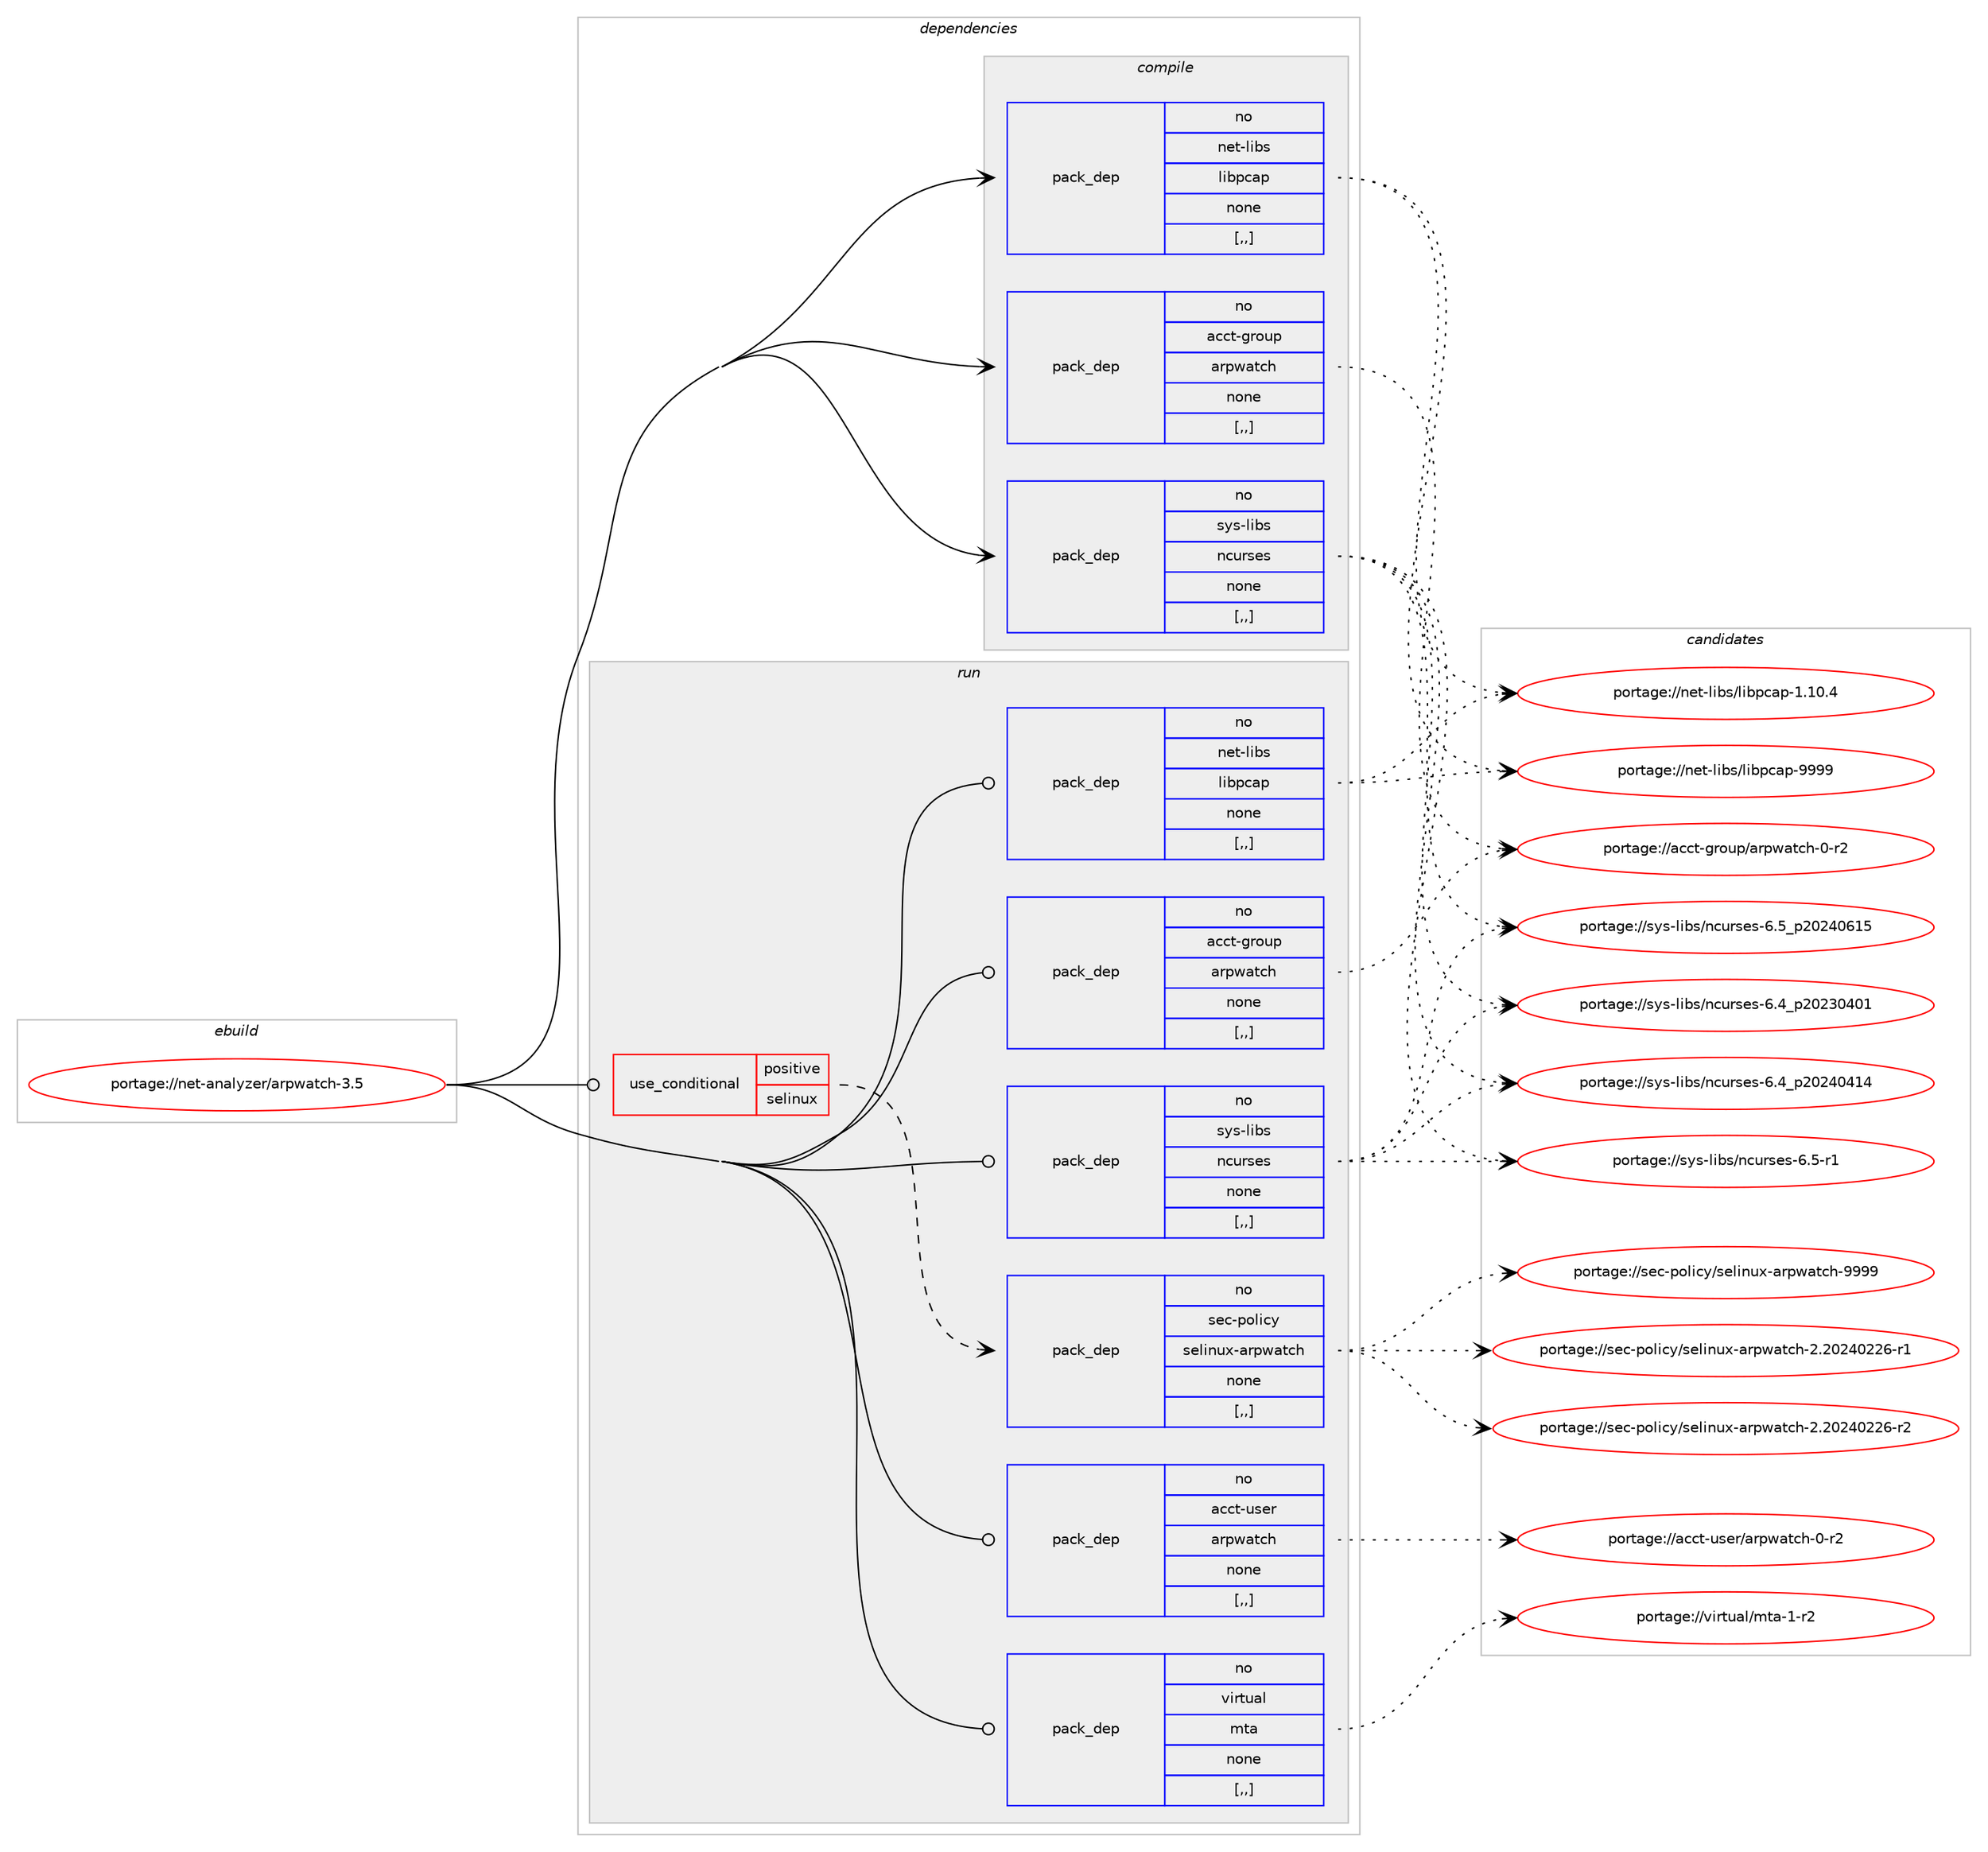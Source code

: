 digraph prolog {

# *************
# Graph options
# *************

newrank=true;
concentrate=true;
compound=true;
graph [rankdir=LR,fontname=Helvetica,fontsize=10,ranksep=1.5];#, ranksep=2.5, nodesep=0.2];
edge  [arrowhead=vee];
node  [fontname=Helvetica,fontsize=10];

# **********
# The ebuild
# **********

subgraph cluster_leftcol {
color=gray;
rank=same;
label=<<i>ebuild</i>>;
id [label="portage://net-analyzer/arpwatch-3.5", color=red, width=4, href="../net-analyzer/arpwatch-3.5.svg"];
}

# ****************
# The dependencies
# ****************

subgraph cluster_midcol {
color=gray;
label=<<i>dependencies</i>>;
subgraph cluster_compile {
fillcolor="#eeeeee";
style=filled;
label=<<i>compile</i>>;
subgraph pack241589 {
dependency328581 [label=<<TABLE BORDER="0" CELLBORDER="1" CELLSPACING="0" CELLPADDING="4" WIDTH="220"><TR><TD ROWSPAN="6" CELLPADDING="30">pack_dep</TD></TR><TR><TD WIDTH="110">no</TD></TR><TR><TD>acct-group</TD></TR><TR><TD>arpwatch</TD></TR><TR><TD>none</TD></TR><TR><TD>[,,]</TD></TR></TABLE>>, shape=none, color=blue];
}
id:e -> dependency328581:w [weight=20,style="solid",arrowhead="vee"];
subgraph pack241590 {
dependency328582 [label=<<TABLE BORDER="0" CELLBORDER="1" CELLSPACING="0" CELLPADDING="4" WIDTH="220"><TR><TD ROWSPAN="6" CELLPADDING="30">pack_dep</TD></TR><TR><TD WIDTH="110">no</TD></TR><TR><TD>net-libs</TD></TR><TR><TD>libpcap</TD></TR><TR><TD>none</TD></TR><TR><TD>[,,]</TD></TR></TABLE>>, shape=none, color=blue];
}
id:e -> dependency328582:w [weight=20,style="solid",arrowhead="vee"];
subgraph pack241591 {
dependency328583 [label=<<TABLE BORDER="0" CELLBORDER="1" CELLSPACING="0" CELLPADDING="4" WIDTH="220"><TR><TD ROWSPAN="6" CELLPADDING="30">pack_dep</TD></TR><TR><TD WIDTH="110">no</TD></TR><TR><TD>sys-libs</TD></TR><TR><TD>ncurses</TD></TR><TR><TD>none</TD></TR><TR><TD>[,,]</TD></TR></TABLE>>, shape=none, color=blue];
}
id:e -> dependency328583:w [weight=20,style="solid",arrowhead="vee"];
}
subgraph cluster_compileandrun {
fillcolor="#eeeeee";
style=filled;
label=<<i>compile and run</i>>;
}
subgraph cluster_run {
fillcolor="#eeeeee";
style=filled;
label=<<i>run</i>>;
subgraph cond84501 {
dependency328584 [label=<<TABLE BORDER="0" CELLBORDER="1" CELLSPACING="0" CELLPADDING="4"><TR><TD ROWSPAN="3" CELLPADDING="10">use_conditional</TD></TR><TR><TD>positive</TD></TR><TR><TD>selinux</TD></TR></TABLE>>, shape=none, color=red];
subgraph pack241592 {
dependency328585 [label=<<TABLE BORDER="0" CELLBORDER="1" CELLSPACING="0" CELLPADDING="4" WIDTH="220"><TR><TD ROWSPAN="6" CELLPADDING="30">pack_dep</TD></TR><TR><TD WIDTH="110">no</TD></TR><TR><TD>sec-policy</TD></TR><TR><TD>selinux-arpwatch</TD></TR><TR><TD>none</TD></TR><TR><TD>[,,]</TD></TR></TABLE>>, shape=none, color=blue];
}
dependency328584:e -> dependency328585:w [weight=20,style="dashed",arrowhead="vee"];
}
id:e -> dependency328584:w [weight=20,style="solid",arrowhead="odot"];
subgraph pack241593 {
dependency328586 [label=<<TABLE BORDER="0" CELLBORDER="1" CELLSPACING="0" CELLPADDING="4" WIDTH="220"><TR><TD ROWSPAN="6" CELLPADDING="30">pack_dep</TD></TR><TR><TD WIDTH="110">no</TD></TR><TR><TD>acct-group</TD></TR><TR><TD>arpwatch</TD></TR><TR><TD>none</TD></TR><TR><TD>[,,]</TD></TR></TABLE>>, shape=none, color=blue];
}
id:e -> dependency328586:w [weight=20,style="solid",arrowhead="odot"];
subgraph pack241594 {
dependency328587 [label=<<TABLE BORDER="0" CELLBORDER="1" CELLSPACING="0" CELLPADDING="4" WIDTH="220"><TR><TD ROWSPAN="6" CELLPADDING="30">pack_dep</TD></TR><TR><TD WIDTH="110">no</TD></TR><TR><TD>acct-user</TD></TR><TR><TD>arpwatch</TD></TR><TR><TD>none</TD></TR><TR><TD>[,,]</TD></TR></TABLE>>, shape=none, color=blue];
}
id:e -> dependency328587:w [weight=20,style="solid",arrowhead="odot"];
subgraph pack241595 {
dependency328588 [label=<<TABLE BORDER="0" CELLBORDER="1" CELLSPACING="0" CELLPADDING="4" WIDTH="220"><TR><TD ROWSPAN="6" CELLPADDING="30">pack_dep</TD></TR><TR><TD WIDTH="110">no</TD></TR><TR><TD>net-libs</TD></TR><TR><TD>libpcap</TD></TR><TR><TD>none</TD></TR><TR><TD>[,,]</TD></TR></TABLE>>, shape=none, color=blue];
}
id:e -> dependency328588:w [weight=20,style="solid",arrowhead="odot"];
subgraph pack241596 {
dependency328589 [label=<<TABLE BORDER="0" CELLBORDER="1" CELLSPACING="0" CELLPADDING="4" WIDTH="220"><TR><TD ROWSPAN="6" CELLPADDING="30">pack_dep</TD></TR><TR><TD WIDTH="110">no</TD></TR><TR><TD>sys-libs</TD></TR><TR><TD>ncurses</TD></TR><TR><TD>none</TD></TR><TR><TD>[,,]</TD></TR></TABLE>>, shape=none, color=blue];
}
id:e -> dependency328589:w [weight=20,style="solid",arrowhead="odot"];
subgraph pack241597 {
dependency328590 [label=<<TABLE BORDER="0" CELLBORDER="1" CELLSPACING="0" CELLPADDING="4" WIDTH="220"><TR><TD ROWSPAN="6" CELLPADDING="30">pack_dep</TD></TR><TR><TD WIDTH="110">no</TD></TR><TR><TD>virtual</TD></TR><TR><TD>mta</TD></TR><TR><TD>none</TD></TR><TR><TD>[,,]</TD></TR></TABLE>>, shape=none, color=blue];
}
id:e -> dependency328590:w [weight=20,style="solid",arrowhead="odot"];
}
}

# **************
# The candidates
# **************

subgraph cluster_choices {
rank=same;
color=gray;
label=<<i>candidates</i>>;

subgraph choice241589 {
color=black;
nodesep=1;
choice979999116451031141111171124797114112119971169910445484511450 [label="portage://acct-group/arpwatch-0-r2", color=red, width=4,href="../acct-group/arpwatch-0-r2.svg"];
dependency328581:e -> choice979999116451031141111171124797114112119971169910445484511450:w [style=dotted,weight="100"];
}
subgraph choice241590 {
color=black;
nodesep=1;
choice11010111645108105981154710810598112999711245494649484652 [label="portage://net-libs/libpcap-1.10.4", color=red, width=4,href="../net-libs/libpcap-1.10.4.svg"];
choice1101011164510810598115471081059811299971124557575757 [label="portage://net-libs/libpcap-9999", color=red, width=4,href="../net-libs/libpcap-9999.svg"];
dependency328582:e -> choice11010111645108105981154710810598112999711245494649484652:w [style=dotted,weight="100"];
dependency328582:e -> choice1101011164510810598115471081059811299971124557575757:w [style=dotted,weight="100"];
}
subgraph choice241591 {
color=black;
nodesep=1;
choice1151211154510810598115471109911711411510111545544652951125048505148524849 [label="portage://sys-libs/ncurses-6.4_p20230401", color=red, width=4,href="../sys-libs/ncurses-6.4_p20230401.svg"];
choice1151211154510810598115471109911711411510111545544652951125048505248524952 [label="portage://sys-libs/ncurses-6.4_p20240414", color=red, width=4,href="../sys-libs/ncurses-6.4_p20240414.svg"];
choice11512111545108105981154711099117114115101115455446534511449 [label="portage://sys-libs/ncurses-6.5-r1", color=red, width=4,href="../sys-libs/ncurses-6.5-r1.svg"];
choice1151211154510810598115471109911711411510111545544653951125048505248544953 [label="portage://sys-libs/ncurses-6.5_p20240615", color=red, width=4,href="../sys-libs/ncurses-6.5_p20240615.svg"];
dependency328583:e -> choice1151211154510810598115471109911711411510111545544652951125048505148524849:w [style=dotted,weight="100"];
dependency328583:e -> choice1151211154510810598115471109911711411510111545544652951125048505248524952:w [style=dotted,weight="100"];
dependency328583:e -> choice11512111545108105981154711099117114115101115455446534511449:w [style=dotted,weight="100"];
dependency328583:e -> choice1151211154510810598115471109911711411510111545544653951125048505248544953:w [style=dotted,weight="100"];
}
subgraph choice241592 {
color=black;
nodesep=1;
choice115101994511211110810599121471151011081051101171204597114112119971169910445504650485052485050544511449 [label="portage://sec-policy/selinux-arpwatch-2.20240226-r1", color=red, width=4,href="../sec-policy/selinux-arpwatch-2.20240226-r1.svg"];
choice115101994511211110810599121471151011081051101171204597114112119971169910445504650485052485050544511450 [label="portage://sec-policy/selinux-arpwatch-2.20240226-r2", color=red, width=4,href="../sec-policy/selinux-arpwatch-2.20240226-r2.svg"];
choice11510199451121111081059912147115101108105110117120459711411211997116991044557575757 [label="portage://sec-policy/selinux-arpwatch-9999", color=red, width=4,href="../sec-policy/selinux-arpwatch-9999.svg"];
dependency328585:e -> choice115101994511211110810599121471151011081051101171204597114112119971169910445504650485052485050544511449:w [style=dotted,weight="100"];
dependency328585:e -> choice115101994511211110810599121471151011081051101171204597114112119971169910445504650485052485050544511450:w [style=dotted,weight="100"];
dependency328585:e -> choice11510199451121111081059912147115101108105110117120459711411211997116991044557575757:w [style=dotted,weight="100"];
}
subgraph choice241593 {
color=black;
nodesep=1;
choice979999116451031141111171124797114112119971169910445484511450 [label="portage://acct-group/arpwatch-0-r2", color=red, width=4,href="../acct-group/arpwatch-0-r2.svg"];
dependency328586:e -> choice979999116451031141111171124797114112119971169910445484511450:w [style=dotted,weight="100"];
}
subgraph choice241594 {
color=black;
nodesep=1;
choice979999116451171151011144797114112119971169910445484511450 [label="portage://acct-user/arpwatch-0-r2", color=red, width=4,href="../acct-user/arpwatch-0-r2.svg"];
dependency328587:e -> choice979999116451171151011144797114112119971169910445484511450:w [style=dotted,weight="100"];
}
subgraph choice241595 {
color=black;
nodesep=1;
choice11010111645108105981154710810598112999711245494649484652 [label="portage://net-libs/libpcap-1.10.4", color=red, width=4,href="../net-libs/libpcap-1.10.4.svg"];
choice1101011164510810598115471081059811299971124557575757 [label="portage://net-libs/libpcap-9999", color=red, width=4,href="../net-libs/libpcap-9999.svg"];
dependency328588:e -> choice11010111645108105981154710810598112999711245494649484652:w [style=dotted,weight="100"];
dependency328588:e -> choice1101011164510810598115471081059811299971124557575757:w [style=dotted,weight="100"];
}
subgraph choice241596 {
color=black;
nodesep=1;
choice1151211154510810598115471109911711411510111545544652951125048505148524849 [label="portage://sys-libs/ncurses-6.4_p20230401", color=red, width=4,href="../sys-libs/ncurses-6.4_p20230401.svg"];
choice1151211154510810598115471109911711411510111545544652951125048505248524952 [label="portage://sys-libs/ncurses-6.4_p20240414", color=red, width=4,href="../sys-libs/ncurses-6.4_p20240414.svg"];
choice11512111545108105981154711099117114115101115455446534511449 [label="portage://sys-libs/ncurses-6.5-r1", color=red, width=4,href="../sys-libs/ncurses-6.5-r1.svg"];
choice1151211154510810598115471109911711411510111545544653951125048505248544953 [label="portage://sys-libs/ncurses-6.5_p20240615", color=red, width=4,href="../sys-libs/ncurses-6.5_p20240615.svg"];
dependency328589:e -> choice1151211154510810598115471109911711411510111545544652951125048505148524849:w [style=dotted,weight="100"];
dependency328589:e -> choice1151211154510810598115471109911711411510111545544652951125048505248524952:w [style=dotted,weight="100"];
dependency328589:e -> choice11512111545108105981154711099117114115101115455446534511449:w [style=dotted,weight="100"];
dependency328589:e -> choice1151211154510810598115471109911711411510111545544653951125048505248544953:w [style=dotted,weight="100"];
}
subgraph choice241597 {
color=black;
nodesep=1;
choice11810511411611797108471091169745494511450 [label="portage://virtual/mta-1-r2", color=red, width=4,href="../virtual/mta-1-r2.svg"];
dependency328590:e -> choice11810511411611797108471091169745494511450:w [style=dotted,weight="100"];
}
}

}
